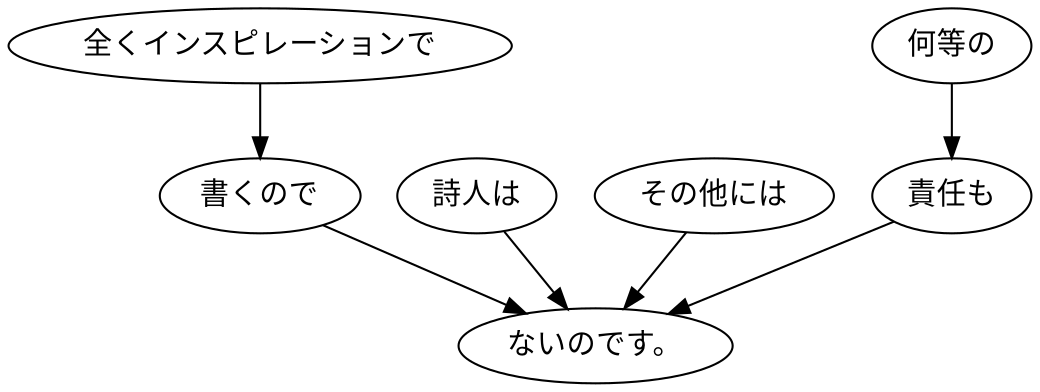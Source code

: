 digraph graph3838 {
	node0 [label="全くインスピレーションで"];
	node1 [label="書くので"];
	node2 [label="詩人は"];
	node3 [label="その他には"];
	node4 [label="何等の"];
	node5 [label="責任も"];
	node6 [label="ないのです。"];
	node0 -> node1;
	node1 -> node6;
	node2 -> node6;
	node3 -> node6;
	node4 -> node5;
	node5 -> node6;
}
